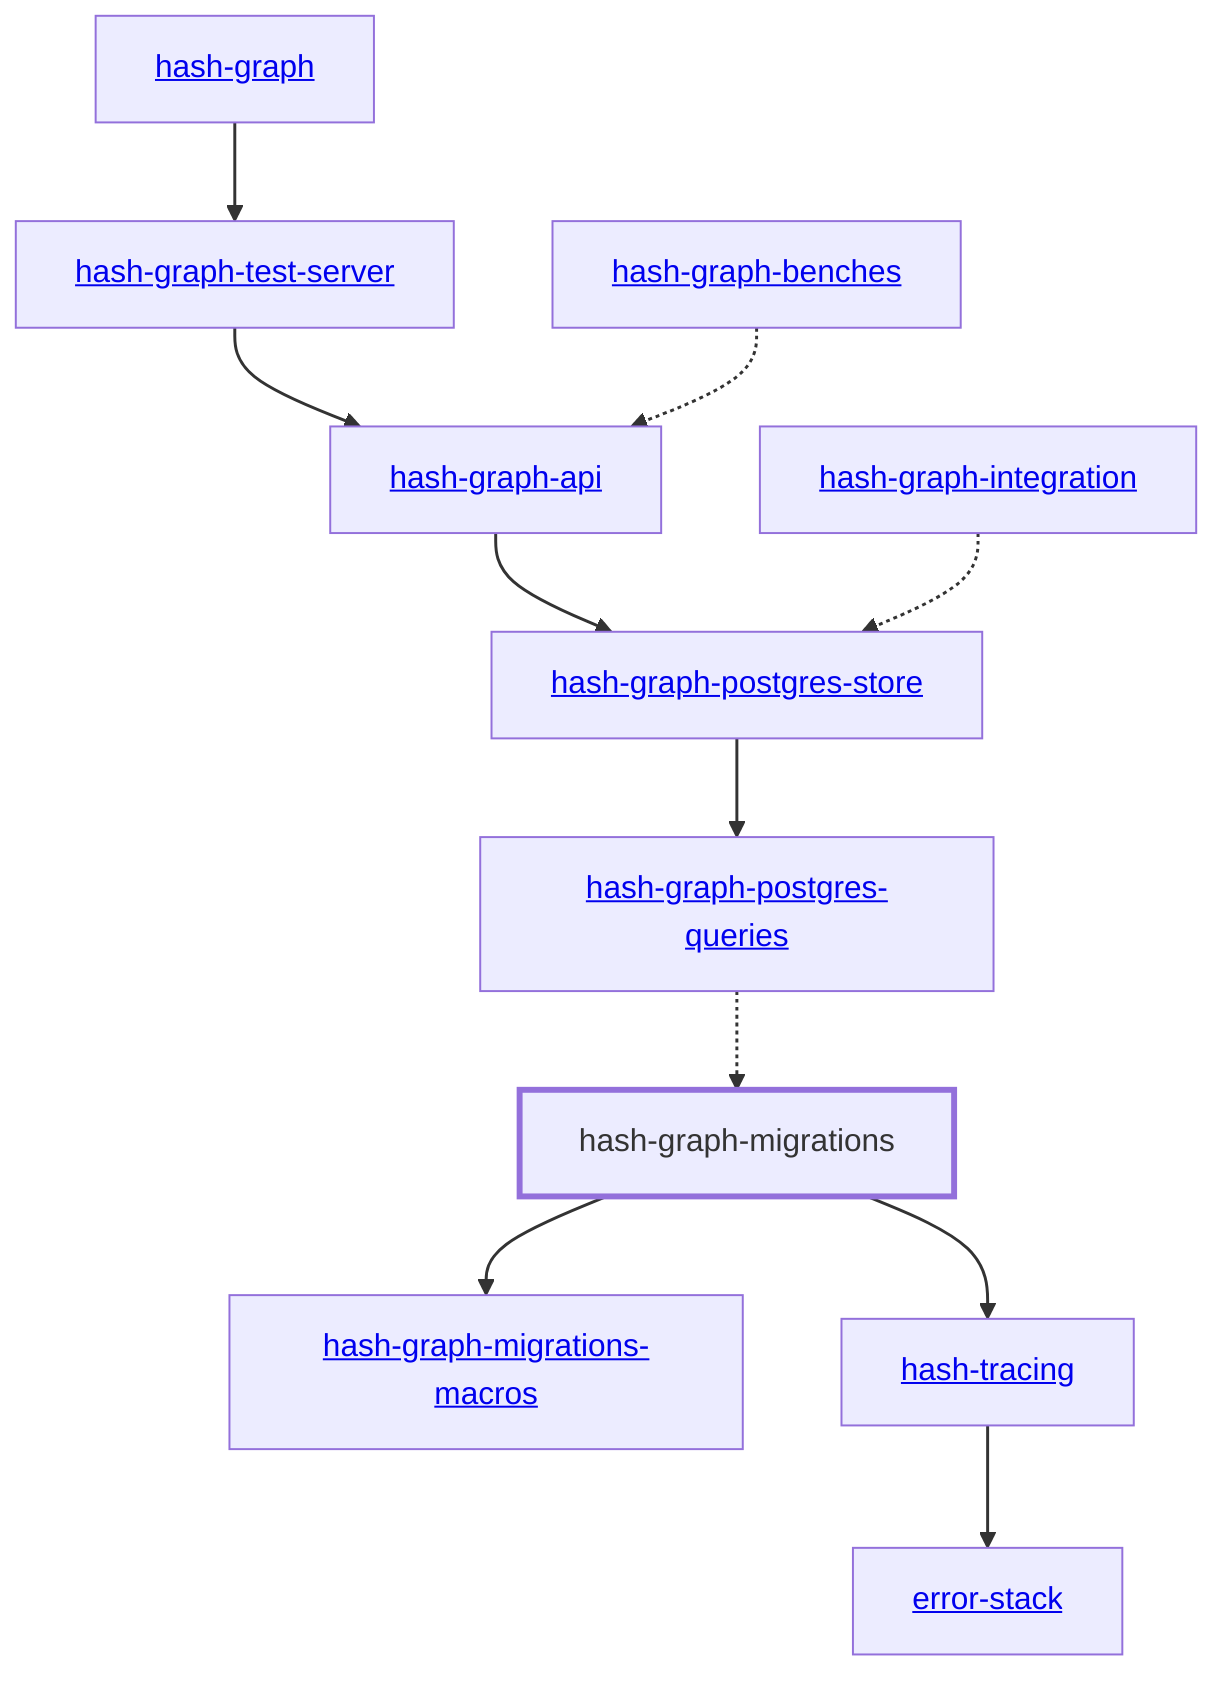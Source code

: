 graph TD
    linkStyle default stroke-width:1.5px
    classDef default stroke-width:1px
    classDef root stroke-width:3px
    classDef dev stroke-width:1px
    classDef build stroke-width:1px
    %% Legend
    %% --> : Normal dependency
    %% -.-> : Dev dependency
    %% ---> : Build dependency
    0[<a href="../hash_graph">hash-graph</a>]
    1[<a href="../hash_graph_api">hash-graph-api</a>]
    2[hash-graph-migrations]
    class 2 root
    3[<a href="../hash_graph_migrations_macros">hash-graph-migrations-macros</a>]
    4[<a href="../hash_graph_postgres_queries">hash-graph-postgres-queries</a>]
    5[<a href="../hash_graph_postgres_store">hash-graph-postgres-store</a>]
    6[<a href="../hash_graph_test_server">hash-graph-test-server</a>]
    7[<a href="../hash_tracing">hash-tracing</a>]
    8[<a href="../error_stack">error-stack</a>]
    9[<a href="../hash_graph_benches">hash-graph-benches</a>]
    10[<a href="../hash_graph_integration">hash-graph-integration</a>]
    0 --> 6
    1 --> 5
    2 --> 3
    2 --> 7
    4 -.-> 2
    5 --> 4
    6 --> 1
    7 --> 8
    9 -.-> 1
    10 -.-> 5